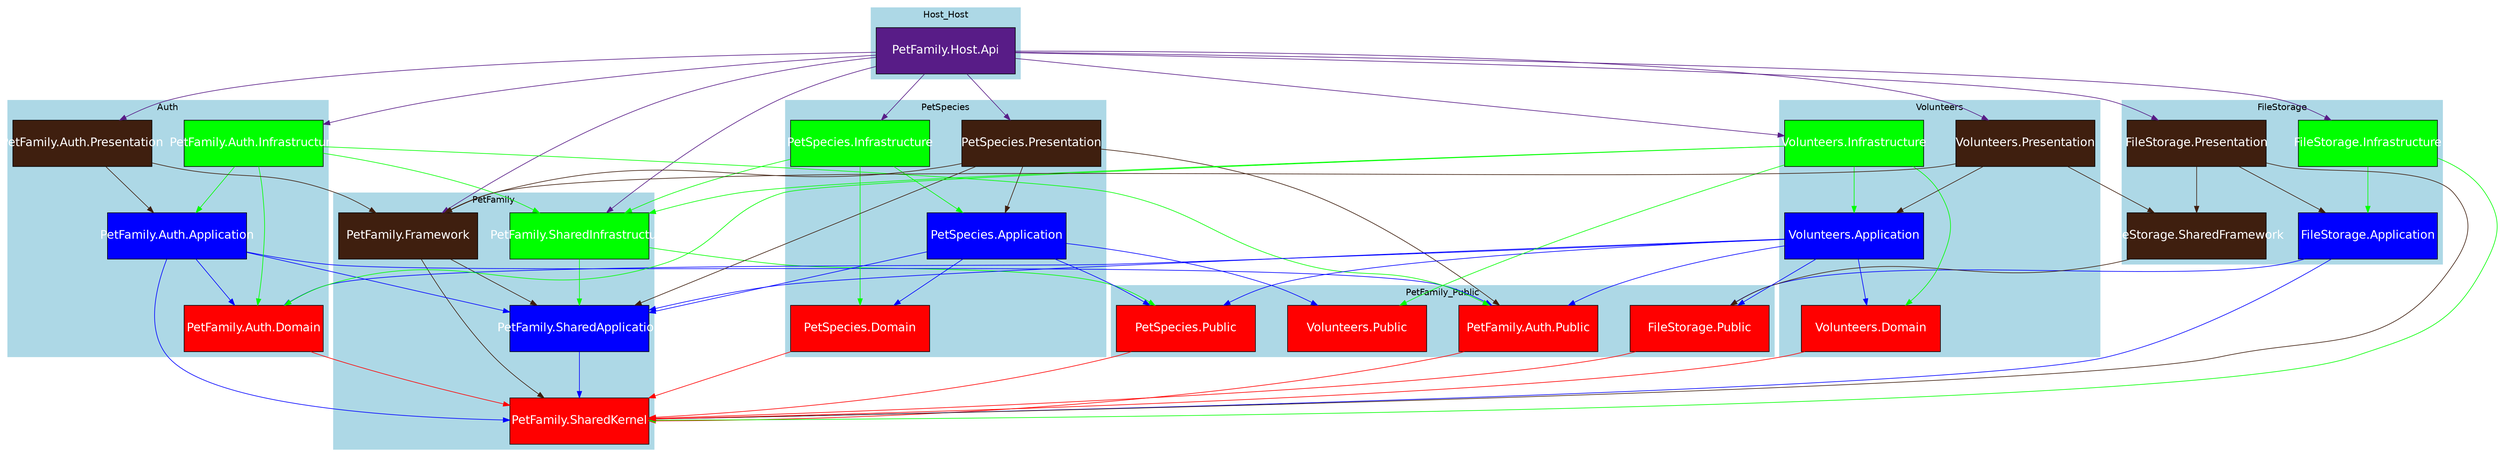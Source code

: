 digraph solution_dependencies {
rankdir=TD;
    graph[
   fontname="Helvetica",
  fontsize=14, 
 
  overlap=false,
  nodesep=0.7, 
  ranksep=1.0];
  node [
      shape=box, 
      style=filled, 
      fillcolor=lightblue,
      fontname="Helvetica",
      fontsize=18,
      width=3.0,
      height=1.0,
      fixedsize=true];
    subgraph cluster_Host_Host {
        label = "Host_Host";
        style=filled;
        fillcolor=lightblue;
        fontname="Helvetica";
        color = lightblue;
        {
        "PetFamily.Host.Api" [style=filled, fillcolor="#581C87", fontcolor="white", shape=box];
         }
    }
    subgraph cluster_PetFamily {
        label = "PetFamily";
        style=filled;
        fillcolor=lightblue;
        fontname="Helvetica";
        color = lightblue;
        {
        "PetFamily.Framework" [style=filled, fillcolor="#3F1F0F", fontcolor="white", shape=box];
        "PetFamily.SharedApplication" [style=filled, fillcolor="blue", fontcolor="white", shape=box];
        "PetFamily.SharedInfrastructure" [style=filled, fillcolor="green", fontcolor="white", shape=box];
        "PetFamily.SharedKernel" [style=filled, fillcolor="red", fontcolor="white", shape=box];
         }
    }
    subgraph cluster_Auth {
        label = "Auth";
        style=filled;
        fillcolor=lightblue;
        fontname="Helvetica";
        color = lightblue;
        {
        "PetFamily.Auth.Application" [style=filled, fillcolor="blue", fontcolor="white", shape=box];
        "PetFamily.Auth.Domain" [style=filled, fillcolor="red", fontcolor="white", shape=box];
        "PetFamily.Auth.Infrastructure" [style=filled, fillcolor="green", fontcolor="white", shape=box];
        "PetFamily.Auth.Presentation" [style=filled, fillcolor="#3F1F0F", fontcolor="white", shape=box];
         }
    }
    subgraph cluster_PetFamily_Public {
        label = "PetFamily_Public";
        style=filled;
        fillcolor=lightblue;
        fontname="Helvetica";
        color = lightblue;
        {
             rank=same;
        "PetFamily.Auth.Public" [style=filled, fillcolor="red", fontcolor="white", shape=box];
        "FileStorage.Public" [style=filled, fillcolor="red", fontcolor="white", shape=box];
        "PetSpecies.Public" [style=filled, fillcolor="red", fontcolor="white", shape=box];
        "Volunteers.Public" [style=filled, fillcolor="red", fontcolor="white", shape=box];
         }
    }
    subgraph cluster_FileStorage {
        label = "FileStorage";
        style=filled;
        fillcolor=lightblue;
        fontname="Helvetica";
        color = lightblue;
        {
        "FileStorage.Application" [style=filled, fillcolor="blue", fontcolor="white", shape=box];
        "FileStorage.Infrastructure" [style=filled, fillcolor="green", fontcolor="white", shape=box];
        "FileStorage.Presentation" [style=filled, fillcolor="#3F1F0F", fontcolor="white", shape=box];
        "FileStorage.SharedFramework" [style=filled, fillcolor="#3F1F0F", fontcolor="white", shape=box];
         }
    }
    subgraph cluster_PetSpecies {
        label = "PetSpecies";
        style=filled;
        fillcolor=lightblue;
        fontname="Helvetica";
        color = lightblue;
        {
        "PetSpecies.Application" [style=filled, fillcolor="blue", fontcolor="white", shape=box];
        "PetSpecies.Domain" [style=filled, fillcolor="red", fontcolor="white", shape=box];
        "PetSpecies.Infrastructure" [style=filled, fillcolor="green", fontcolor="white", shape=box];
        "PetSpecies.Presentation" [style=filled, fillcolor="#3F1F0F", fontcolor="white", shape=box];
         }
    }
    subgraph cluster_Volunteers {
        label = "Volunteers";
        style=filled;
        fillcolor=lightblue;
        fontname="Helvetica";
        color = lightblue;
        {
        "Volunteers.Application" [style=filled, fillcolor="blue", fontcolor="white", shape=box];
        "Volunteers.Domain" [style=filled, fillcolor="red", fontcolor="white", shape=box];
        "Volunteers.Infrastructure" [style=filled, fillcolor="green", fontcolor="white", shape=box];
        "Volunteers.Presentation" [style=filled, fillcolor="#3F1F0F", fontcolor="white", shape=box];
         }
    }
    "PetFamily.Host.Api" -> "PetFamily.Auth.Infrastructure" [color="#581C87"];
    "PetFamily.Host.Api" -> "PetFamily.Auth.Presentation" [color="#581C87"];
    "PetFamily.Host.Api" -> "FileStorage.Infrastructure" [color="#581C87"];
    "PetFamily.Host.Api" -> "FileStorage.Presentation" [color="#581C87"];
    "PetFamily.Host.Api" -> "PetSpecies.Infrastructure" [color="#581C87"];
    "PetFamily.Host.Api" -> "PetSpecies.Presentation" [color="#581C87"];
    "PetFamily.Host.Api" -> "Volunteers.Infrastructure" [color="#581C87"];
    "PetFamily.Host.Api" -> "Volunteers.Presentation" [color="#581C87"];
    "PetFamily.Host.Api" -> "PetFamily.Framework" [color="#581C87"];
    "PetFamily.Host.Api" -> "PetFamily.SharedInfrastructure" [color="#581C87"];
    "PetFamily.Framework" -> "PetFamily.SharedApplication" [color="#3F1F0F"];
    "PetFamily.Framework" -> "PetFamily.SharedKernel" [color="#3F1F0F"];
    "PetFamily.SharedApplication" -> "PetFamily.SharedKernel" [color="blue"];
    "PetFamily.SharedInfrastructure" -> "PetSpecies.Public" [color="green"];
    "PetFamily.SharedInfrastructure" -> "PetFamily.SharedApplication" [color="green"];
    "PetFamily.Auth.Application" -> "PetFamily.SharedApplication" [color="blue"];
    "PetFamily.Auth.Application" -> "PetFamily.SharedKernel" [color="blue"];
    "PetFamily.Auth.Application" -> "PetFamily.Auth.Domain" [color="blue"];
    "PetFamily.Auth.Application" -> "PetFamily.Auth.Public" [color="blue"];
    "PetFamily.Auth.Domain" -> "PetFamily.SharedKernel" [color="red"];
    "PetFamily.Auth.Infrastructure" -> "PetFamily.SharedInfrastructure" [color="green"];
    "PetFamily.Auth.Infrastructure" -> "PetFamily.Auth.Application" [color="green"];
    "PetFamily.Auth.Infrastructure" -> "PetFamily.Auth.Domain" [color="green"];
    "PetFamily.Auth.Infrastructure" -> "PetFamily.Auth.Public" [color="green"];
    "PetFamily.Auth.Presentation" -> "PetFamily.Framework" [color="#3F1F0F"];
    "PetFamily.Auth.Presentation" -> "PetFamily.Auth.Application" [color="#3F1F0F"];
    "PetFamily.Auth.Public" -> "PetFamily.SharedKernel" [color="red"];
    "FileStorage.Public" -> "PetFamily.SharedKernel" [color="red"];
    "PetSpecies.Public" -> "PetFamily.SharedKernel" [color="red"];
    "FileStorage.Application" -> "PetFamily.SharedKernel" [color="blue"];
    "FileStorage.Application" -> "FileStorage.Public" [color="blue"];
    "FileStorage.Infrastructure" -> "PetFamily.SharedKernel" [color="green"];
    "FileStorage.Infrastructure" -> "FileStorage.Application" [color="green"];
    "FileStorage.Presentation" -> "PetFamily.SharedKernel" [color="#3F1F0F"];
    "FileStorage.Presentation" -> "FileStorage.Application" [color="#3F1F0F"];
    "FileStorage.Presentation" -> "FileStorage.SharedFramework" [color="#3F1F0F"];
    "FileStorage.SharedFramework" -> "FileStorage.Public" [color="#3F1F0F"];
    "PetSpecies.Application" -> "PetFamily.SharedApplication" [color="blue"];
    "PetSpecies.Application" -> "Volunteers.Public" [color="blue"];
    "PetSpecies.Application" -> "PetSpecies.Domain" [color="blue"];
    "PetSpecies.Application" -> "PetSpecies.Public" [color="blue"];
    "PetSpecies.Domain" -> "PetFamily.SharedKernel" [color="red"];
    "PetSpecies.Infrastructure" -> "PetFamily.SharedInfrastructure" [color="green"];
    "PetSpecies.Infrastructure" -> "PetSpecies.Application" [color="green"];
    "PetSpecies.Infrastructure" -> "PetSpecies.Domain" [color="green"];
    "PetSpecies.Presentation" -> "PetFamily.Framework" [color="#3F1F0F"];
    "PetSpecies.Presentation" -> "PetFamily.SharedApplication" [color="#3F1F0F"];
    "PetSpecies.Presentation" -> "PetFamily.Auth.Public" [color="#3F1F0F"];
    "PetSpecies.Presentation" -> "PetSpecies.Application" [color="#3F1F0F"];
    "Volunteers.Application" -> "PetFamily.SharedApplication" [color="blue"];
    "Volunteers.Application" -> "PetFamily.Auth.Domain" [color="blue"];
    "Volunteers.Application" -> "PetFamily.Auth.Public" [color="blue"];
    "Volunteers.Application" -> "FileStorage.Public" [color="blue"];
    "Volunteers.Application" -> "PetSpecies.Public" [color="blue"];
    "Volunteers.Application" -> "Volunteers.Domain" [color="blue"];
    "Volunteers.Domain" -> "PetFamily.SharedKernel" [color="red"];
    "Volunteers.Infrastructure" -> "PetFamily.SharedInfrastructure" [color="green"];
    "Volunteers.Infrastructure" -> "PetFamily.Auth.Domain" [color="green"];
    "Volunteers.Infrastructure" -> "Volunteers.Application" [color="green"];
    "Volunteers.Infrastructure" -> "Volunteers.Domain" [color="green"];
    "Volunteers.Infrastructure" -> "Volunteers.Public" [color="green"];
    "Volunteers.Presentation" -> "PetFamily.Framework" [color="#3F1F0F"];
    "Volunteers.Presentation" -> "FileStorage.SharedFramework" [color="#3F1F0F"];
    "Volunteers.Presentation" -> "Volunteers.Application" [color="#3F1F0F"];
}
